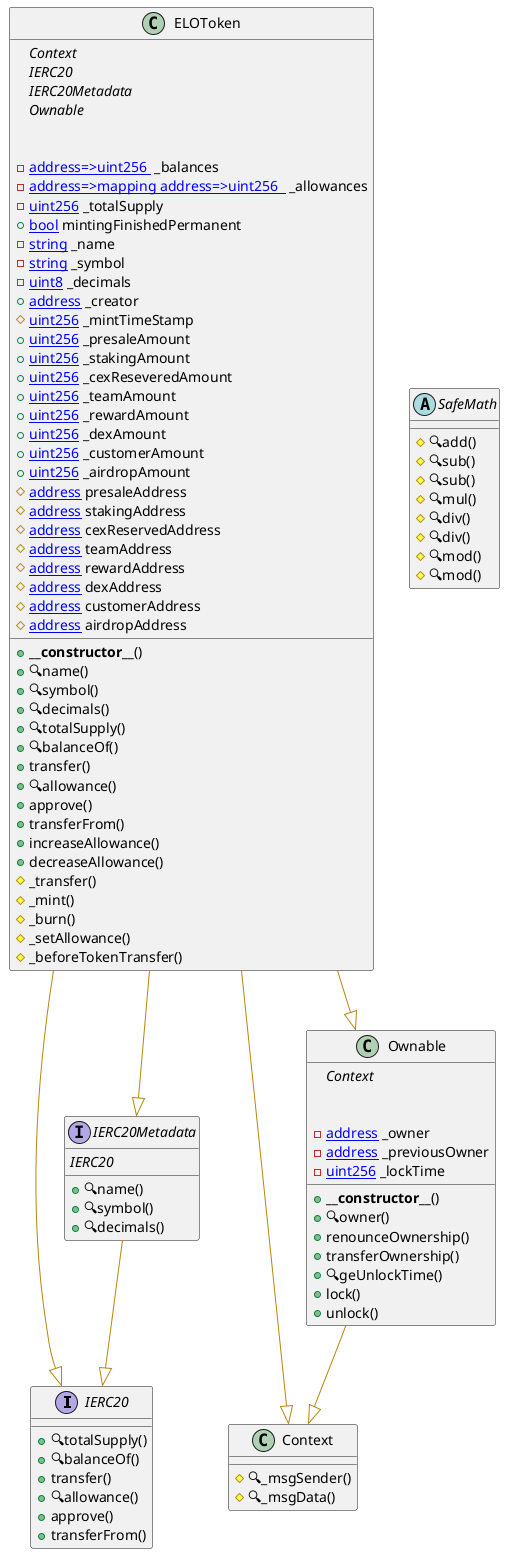 @startuml token_contract
' -- generated by: https://marketplace.visualstudio.com/items?itemName=tintinweb.solidity-visual-auditor
'
' -- for auto-render install: https://marketplace.visualstudio.com/items?itemName=jebbs.plantuml
' -- options --



' -- classes --


interface IERC20 {
    ' -- inheritance --

    ' -- usingFor --

    ' -- vars --

    ' -- methods --
	+🔍totalSupply()
	+🔍balanceOf()
	+transfer()
	+🔍allowance()
	+approve()
	+transferFrom()

}


interface IERC20Metadata {
    ' -- inheritance --
	{abstract}IERC20

    ' -- usingFor --

    ' -- vars --

    ' -- methods --
	+🔍name()
	+🔍symbol()
	+🔍decimals()

}


class Context {
    ' -- inheritance --

    ' -- usingFor --

    ' -- vars --

    ' -- methods --
	#🔍_msgSender()
	#🔍_msgData()

}


abstract SafeMath {
    ' -- inheritance --

    ' -- usingFor --

    ' -- vars --

    ' -- methods --
	#🔍add()
	#🔍sub()
	#🔍sub()
	#🔍mul()
	#🔍div()
	#🔍div()
	#🔍mod()
	#🔍mod()

}


class Ownable {
    ' -- inheritance --
	{abstract}Context

    ' -- usingFor --

    ' -- vars --
	-[[address]] _owner
	-[[address]] _previousOwner
	-[[uint256]] _lockTime

    ' -- methods --
	+**__constructor__**()
	+🔍owner()
	+renounceOwnership()
	+transferOwnership()
	+🔍geUnlockTime()
	+lock()
	+unlock()

}


class ELOToken {
    ' -- inheritance --
	{abstract}Context
	{abstract}IERC20
	{abstract}IERC20Metadata
	{abstract}Ownable

    ' -- usingFor --

    ' -- vars --
	-[[mapping address=>uint256 ]] _balances
	-[[mapping address=>mapping address=>uint256  ]] _allowances
	-[[uint256]] _totalSupply
	+[[bool]] mintingFinishedPermanent
	-[[string]] _name
	-[[string]] _symbol
	-[[uint8]] _decimals
	+[[address]] _creator
	#[[uint256]] _mintTimeStamp
	+[[uint256]] _presaleAmount
	+[[uint256]] _stakingAmount
	+[[uint256]] _cexReseveredAmount
	+[[uint256]] _teamAmount
	+[[uint256]] _rewardAmount
	+[[uint256]] _dexAmount
	+[[uint256]] _customerAmount
	+[[uint256]] _airdropAmount
	#[[address]] presaleAddress
	#[[address]] stakingAddress
	#[[address]] cexReservedAddress
	#[[address]] teamAddress
	#[[address]] rewardAddress
	#[[address]] dexAddress
	#[[address]] customerAddress
	#[[address]] airdropAddress

    ' -- methods --
	+**__constructor__**()
	+🔍name()
	+🔍symbol()
	+🔍decimals()
	+🔍totalSupply()
	+🔍balanceOf()
	+transfer()
	+🔍allowance()
	+approve()
	+transferFrom()
	+increaseAllowance()
	+decreaseAllowance()
	#_transfer()
	#_mint()
	#_burn()
	#_setAllowance()
	#_beforeTokenTransfer()

}
' -- inheritance / usingFor --
IERC20Metadata --[#DarkGoldenRod]|> IERC20
Ownable --[#DarkGoldenRod]|> Context
ELOToken --[#DarkGoldenRod]|> Context
ELOToken --[#DarkGoldenRod]|> IERC20
ELOToken --[#DarkGoldenRod]|> IERC20Metadata
ELOToken --[#DarkGoldenRod]|> Ownable

@enduml